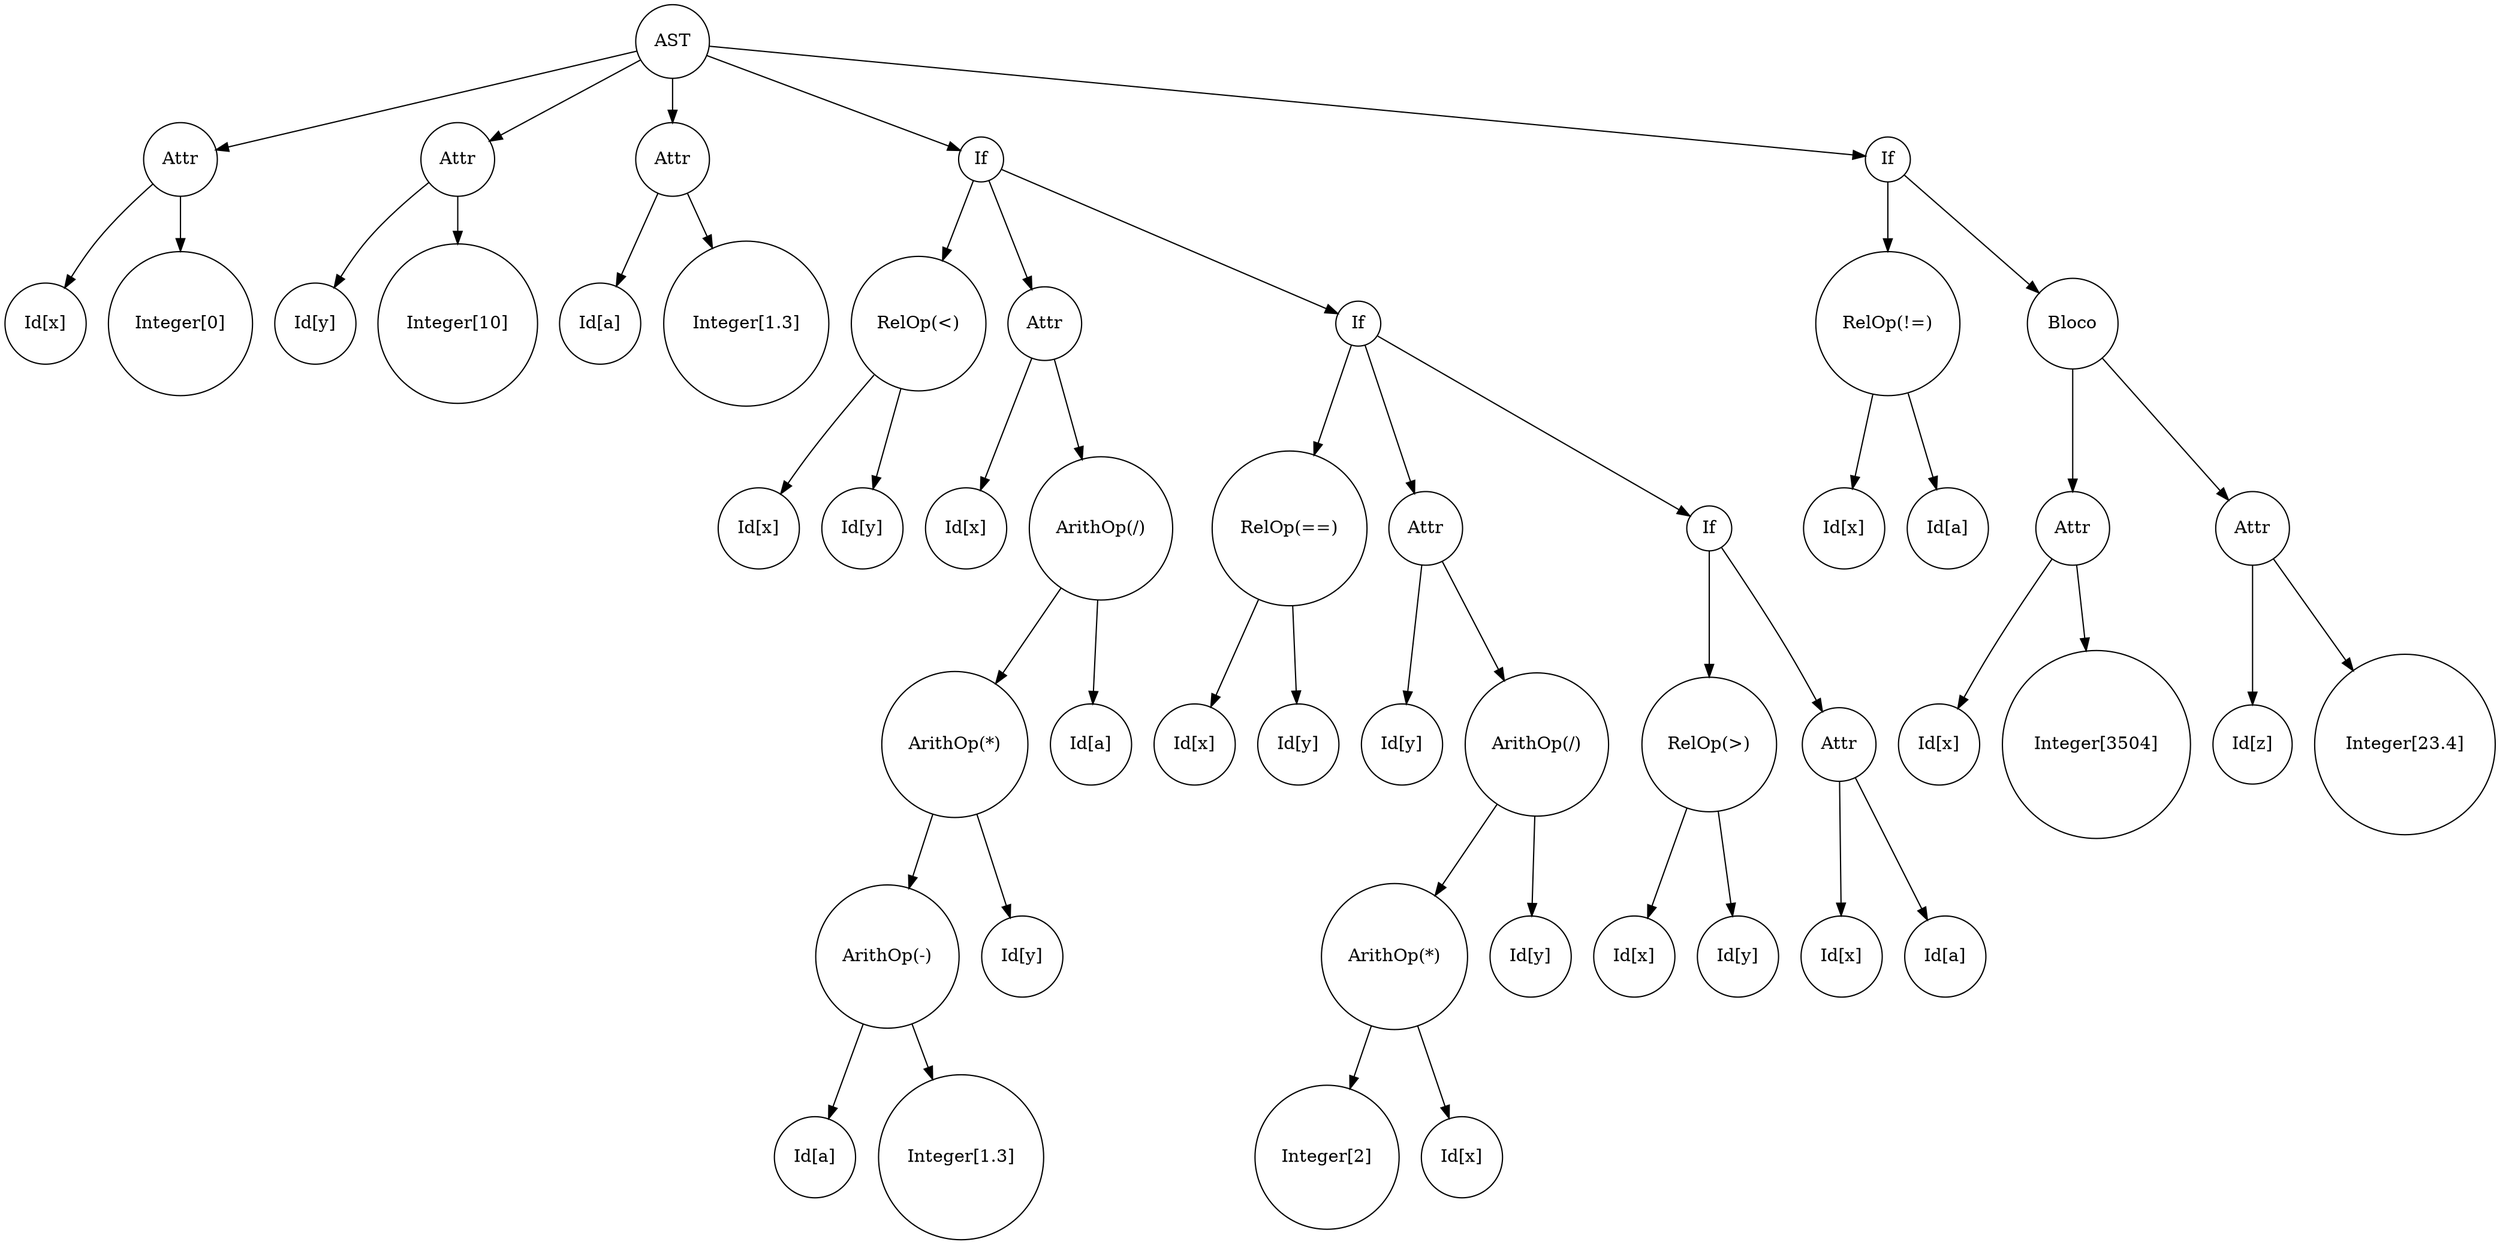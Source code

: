 digraph AST { 
AST01[shape=circle,label="AST"];
Attr12[shape=circle,label="Attr"];
Id23[shape=circle,label="Id[x]"];
Attr12 -> Id23;
Num24[shape=circle,label="Integer[0]"];
Attr12 -> Num24;
AST01 -> Attr12;
Attr15[shape=circle,label="Attr"];
Id26[shape=circle,label="Id[y]"];
Attr15 -> Id26;
Num27[shape=circle,label="Integer[10]"];
Attr15 -> Num27;
AST01 -> Attr15;
Attr18[shape=circle,label="Attr"];
Id29[shape=circle,label="Id[a]"];
Attr18 -> Id29;
Num210[shape=circle,label="Integer[1.3]"];
Attr18 -> Num210;
AST01 -> Attr18;
If111[shape=circle,label="If"];
RelOp212[shape=circle,label="RelOp(<)"];
Id313[shape=circle,label="Id[x]"];
RelOp212 -> Id313;
Id314[shape=circle,label="Id[y]"];
RelOp212 -> Id314;
If111 -> RelOp212;
Attr215[shape=circle,label="Attr"];
Id316[shape=circle,label="Id[x]"];
Attr215 -> Id316;
ArithOp317[shape=circle,label="ArithOp(/)"];
ArithOp418[shape=circle,label="ArithOp(*)"];
ArithOp519[shape=circle,label="ArithOp(-)"];
Id620[shape=circle,label="Id[a]"];
ArithOp519 -> Id620;
Num621[shape=circle,label="Integer[1.3]"];
ArithOp519 -> Num621;
ArithOp418 -> ArithOp519;
Id522[shape=circle,label="Id[y]"];
ArithOp418 -> Id522;
ArithOp317 -> ArithOp418;
Id423[shape=circle,label="Id[a]"];
ArithOp317 -> Id423;
Attr215 -> ArithOp317;
If111 -> Attr215;
If224[shape=circle,label="If"];
RelOp325[shape=circle,label="RelOp(==)"];
Id426[shape=circle,label="Id[x]"];
RelOp325 -> Id426;
Id427[shape=circle,label="Id[y]"];
RelOp325 -> Id427;
If224 -> RelOp325;
Attr328[shape=circle,label="Attr"];
Id429[shape=circle,label="Id[y]"];
Attr328 -> Id429;
ArithOp430[shape=circle,label="ArithOp(/)"];
ArithOp531[shape=circle,label="ArithOp(*)"];
Num632[shape=circle,label="Integer[2]"];
ArithOp531 -> Num632;
Id633[shape=circle,label="Id[x]"];
ArithOp531 -> Id633;
ArithOp430 -> ArithOp531;
Id534[shape=circle,label="Id[y]"];
ArithOp430 -> Id534;
Attr328 -> ArithOp430;
If224 -> Attr328;
If335[shape=circle,label="If"];
RelOp436[shape=circle,label="RelOp(>)"];
Id537[shape=circle,label="Id[x]"];
RelOp436 -> Id537;
Id538[shape=circle,label="Id[y]"];
RelOp436 -> Id538;
If335 -> RelOp436;
Attr439[shape=circle,label="Attr"];
Id540[shape=circle,label="Id[x]"];
Attr439 -> Id540;
Id541[shape=circle,label="Id[a]"];
Attr439 -> Id541;
If335 -> Attr439;
If224 -> If335;
If111 -> If224;
AST01 -> If111;
If142[shape=circle,label="If"];
RelOp243[shape=circle,label="RelOp(!=)"];
Id344[shape=circle,label="Id[x]"];
RelOp243 -> Id344;
Id345[shape=circle,label="Id[a]"];
RelOp243 -> Id345;
If142 -> RelOp243;
Bloco246[shape=circle,label="Bloco"];
Attr347[shape=circle,label="Attr"];
Id448[shape=circle,label="Id[x]"];
Attr347 -> Id448;
Num449[shape=circle,label="Integer[3504]"];
Attr347 -> Num449;
Bloco246 -> Attr347;
Attr350[shape=circle,label="Attr"];
Id451[shape=circle,label="Id[z]"];
Attr350 -> Id451;
Num452[shape=circle,label="Integer[23.4]"];
Attr350 -> Num452;
Bloco246 -> Attr350;
If142 -> Bloco246;
AST01 -> If142;
}
